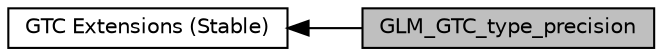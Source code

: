digraph "GLM_GTC_type_precision"
{
  edge [fontname="Helvetica",fontsize="10",labelfontname="Helvetica",labelfontsize="10"];
  node [fontname="Helvetica",fontsize="10",shape=box];
  rankdir=LR;
  Node2 [label="GTC Extensions (Stable)",height=0.2,width=0.4,color="black", fillcolor="white", style="filled",URL="$group__gtc.html",tooltip="Functions and types that the GLSL specification doesn't define, but useful to have for a C++ program."];
  Node1 [label="GLM_GTC_type_precision",height=0.2,width=0.4,color="black", fillcolor="grey75", style="filled", fontcolor="black",tooltip="Defines specific C++-based precision types."];
  Node2->Node1 [shape=plaintext, dir="back", style="solid"];
}
